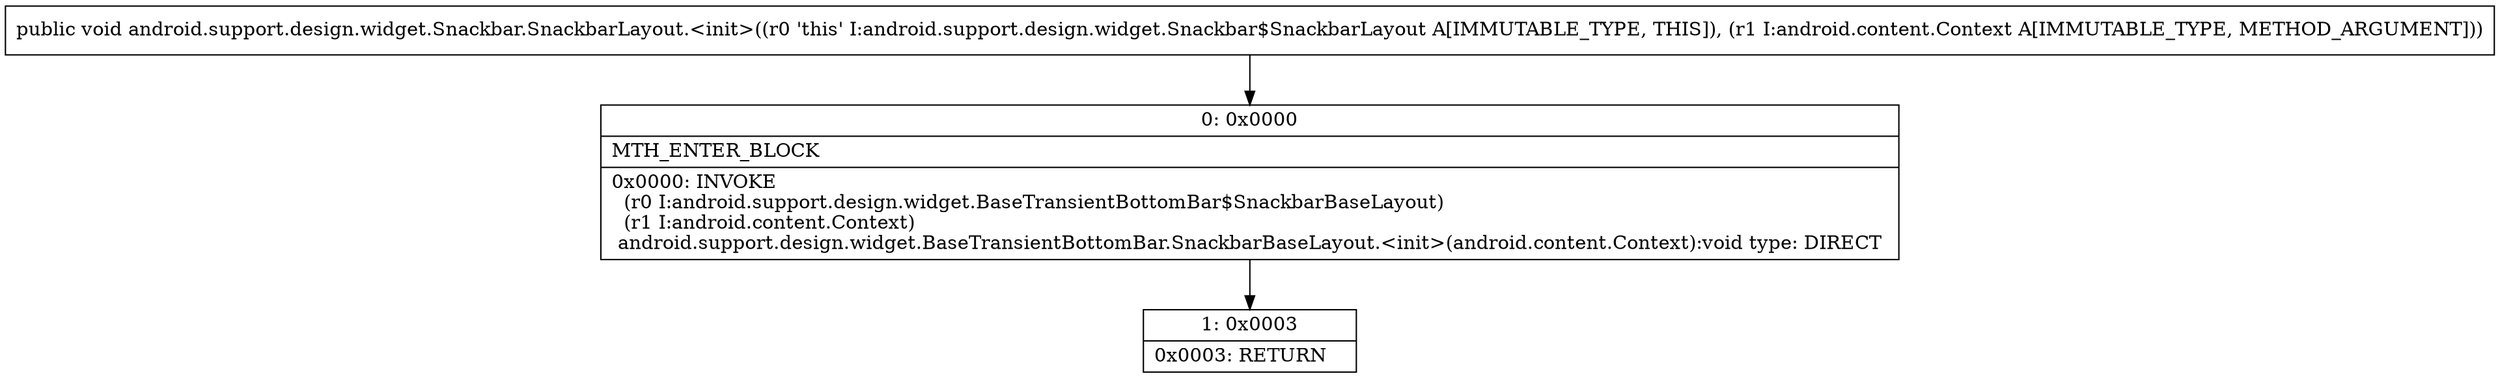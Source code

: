 digraph "CFG forandroid.support.design.widget.Snackbar.SnackbarLayout.\<init\>(Landroid\/content\/Context;)V" {
Node_0 [shape=record,label="{0\:\ 0x0000|MTH_ENTER_BLOCK\l|0x0000: INVOKE  \l  (r0 I:android.support.design.widget.BaseTransientBottomBar$SnackbarBaseLayout)\l  (r1 I:android.content.Context)\l android.support.design.widget.BaseTransientBottomBar.SnackbarBaseLayout.\<init\>(android.content.Context):void type: DIRECT \l}"];
Node_1 [shape=record,label="{1\:\ 0x0003|0x0003: RETURN   \l}"];
MethodNode[shape=record,label="{public void android.support.design.widget.Snackbar.SnackbarLayout.\<init\>((r0 'this' I:android.support.design.widget.Snackbar$SnackbarLayout A[IMMUTABLE_TYPE, THIS]), (r1 I:android.content.Context A[IMMUTABLE_TYPE, METHOD_ARGUMENT])) }"];
MethodNode -> Node_0;
Node_0 -> Node_1;
}

